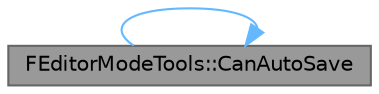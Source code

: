 digraph "FEditorModeTools::CanAutoSave"
{
 // INTERACTIVE_SVG=YES
 // LATEX_PDF_SIZE
  bgcolor="transparent";
  edge [fontname=Helvetica,fontsize=10,labelfontname=Helvetica,labelfontsize=10];
  node [fontname=Helvetica,fontsize=10,shape=box,height=0.2,width=0.4];
  rankdir="LR";
  Node1 [id="Node000001",label="FEditorModeTools::CanAutoSave",height=0.2,width=0.4,color="gray40", fillcolor="grey60", style="filled", fontcolor="black",tooltip="returns true if all active EdModes are OK with an AutoSave happening now"];
  Node1 -> Node1 [id="edge1_Node000001_Node000001",color="steelblue1",style="solid",tooltip=" "];
}
